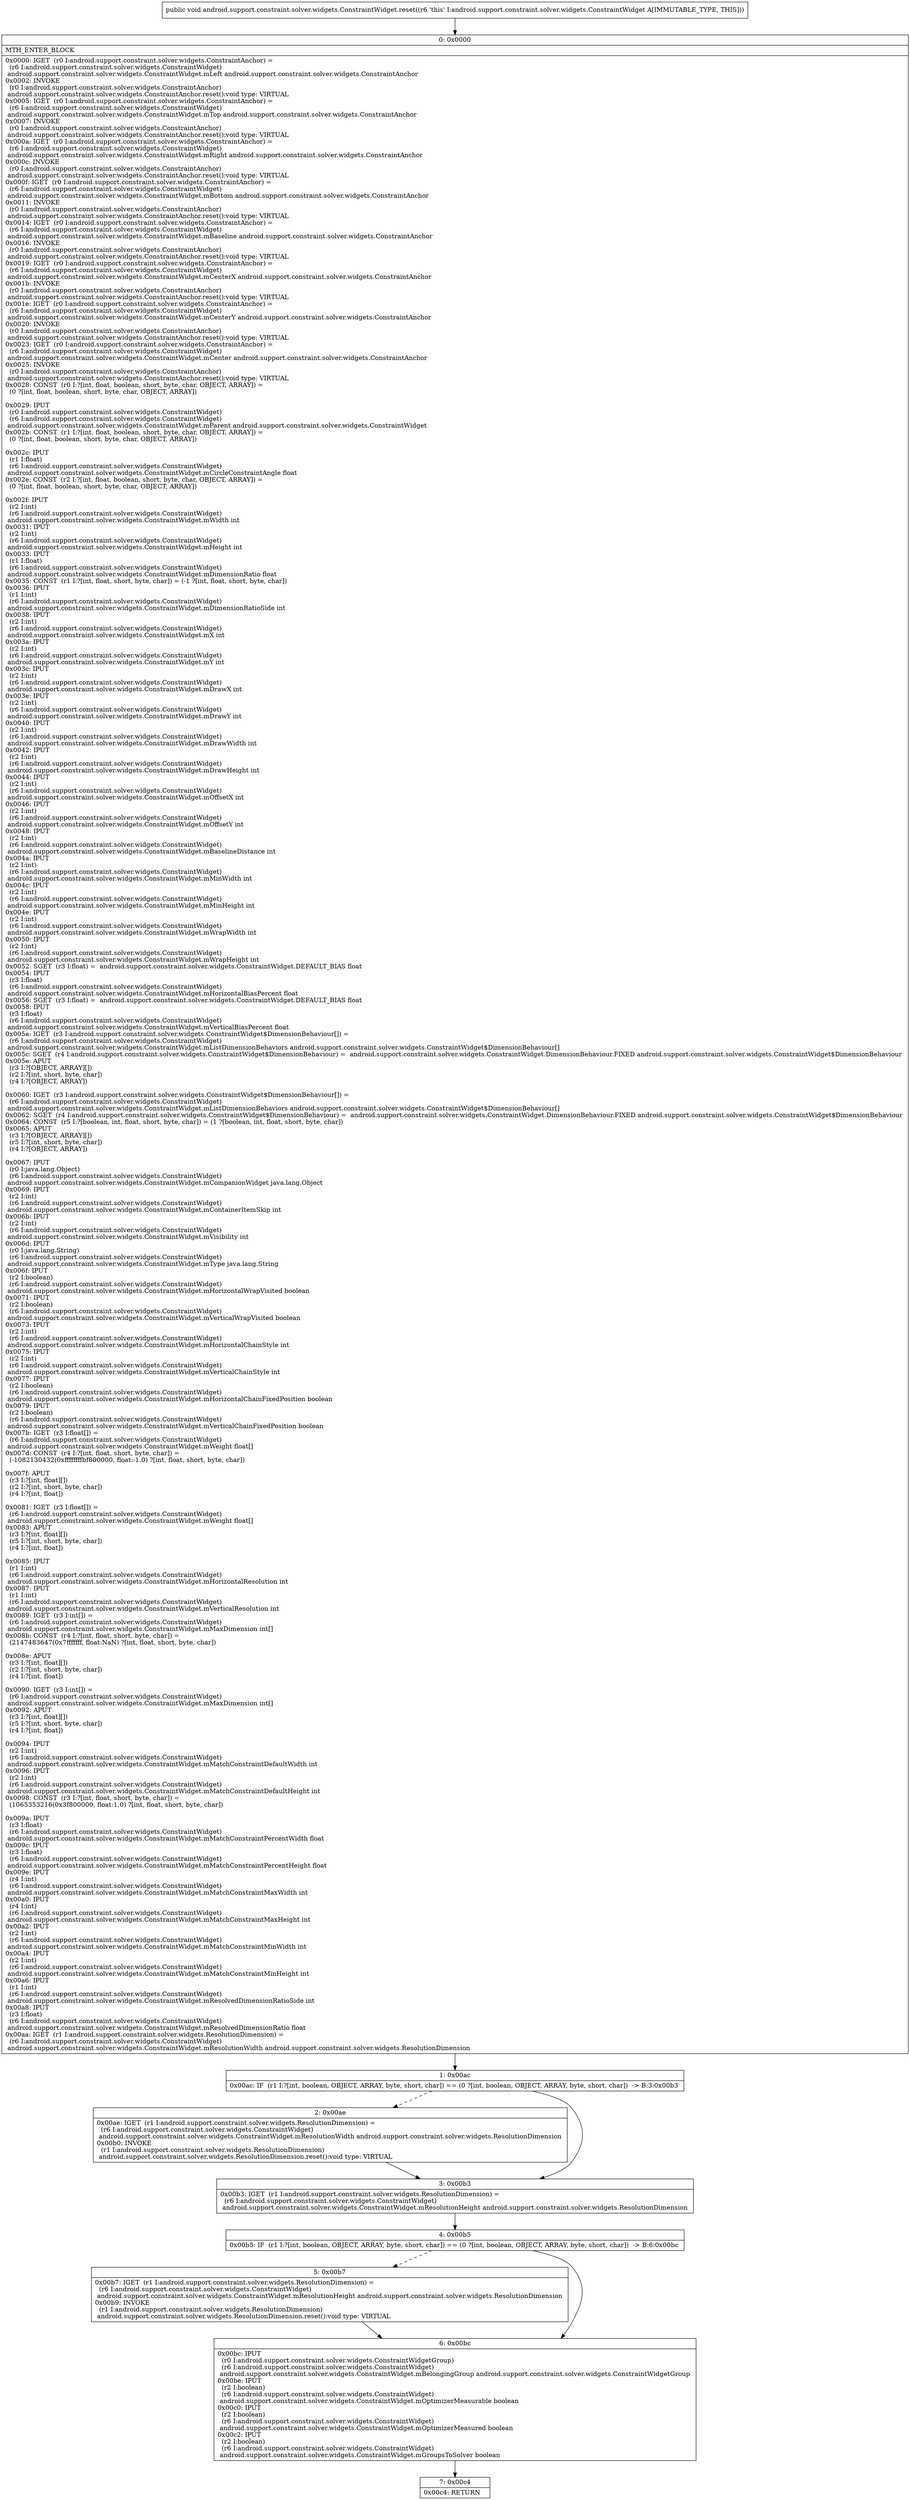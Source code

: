 digraph "CFG forandroid.support.constraint.solver.widgets.ConstraintWidget.reset()V" {
Node_0 [shape=record,label="{0\:\ 0x0000|MTH_ENTER_BLOCK\l|0x0000: IGET  (r0 I:android.support.constraint.solver.widgets.ConstraintAnchor) = \l  (r6 I:android.support.constraint.solver.widgets.ConstraintWidget)\l android.support.constraint.solver.widgets.ConstraintWidget.mLeft android.support.constraint.solver.widgets.ConstraintAnchor \l0x0002: INVOKE  \l  (r0 I:android.support.constraint.solver.widgets.ConstraintAnchor)\l android.support.constraint.solver.widgets.ConstraintAnchor.reset():void type: VIRTUAL \l0x0005: IGET  (r0 I:android.support.constraint.solver.widgets.ConstraintAnchor) = \l  (r6 I:android.support.constraint.solver.widgets.ConstraintWidget)\l android.support.constraint.solver.widgets.ConstraintWidget.mTop android.support.constraint.solver.widgets.ConstraintAnchor \l0x0007: INVOKE  \l  (r0 I:android.support.constraint.solver.widgets.ConstraintAnchor)\l android.support.constraint.solver.widgets.ConstraintAnchor.reset():void type: VIRTUAL \l0x000a: IGET  (r0 I:android.support.constraint.solver.widgets.ConstraintAnchor) = \l  (r6 I:android.support.constraint.solver.widgets.ConstraintWidget)\l android.support.constraint.solver.widgets.ConstraintWidget.mRight android.support.constraint.solver.widgets.ConstraintAnchor \l0x000c: INVOKE  \l  (r0 I:android.support.constraint.solver.widgets.ConstraintAnchor)\l android.support.constraint.solver.widgets.ConstraintAnchor.reset():void type: VIRTUAL \l0x000f: IGET  (r0 I:android.support.constraint.solver.widgets.ConstraintAnchor) = \l  (r6 I:android.support.constraint.solver.widgets.ConstraintWidget)\l android.support.constraint.solver.widgets.ConstraintWidget.mBottom android.support.constraint.solver.widgets.ConstraintAnchor \l0x0011: INVOKE  \l  (r0 I:android.support.constraint.solver.widgets.ConstraintAnchor)\l android.support.constraint.solver.widgets.ConstraintAnchor.reset():void type: VIRTUAL \l0x0014: IGET  (r0 I:android.support.constraint.solver.widgets.ConstraintAnchor) = \l  (r6 I:android.support.constraint.solver.widgets.ConstraintWidget)\l android.support.constraint.solver.widgets.ConstraintWidget.mBaseline android.support.constraint.solver.widgets.ConstraintAnchor \l0x0016: INVOKE  \l  (r0 I:android.support.constraint.solver.widgets.ConstraintAnchor)\l android.support.constraint.solver.widgets.ConstraintAnchor.reset():void type: VIRTUAL \l0x0019: IGET  (r0 I:android.support.constraint.solver.widgets.ConstraintAnchor) = \l  (r6 I:android.support.constraint.solver.widgets.ConstraintWidget)\l android.support.constraint.solver.widgets.ConstraintWidget.mCenterX android.support.constraint.solver.widgets.ConstraintAnchor \l0x001b: INVOKE  \l  (r0 I:android.support.constraint.solver.widgets.ConstraintAnchor)\l android.support.constraint.solver.widgets.ConstraintAnchor.reset():void type: VIRTUAL \l0x001e: IGET  (r0 I:android.support.constraint.solver.widgets.ConstraintAnchor) = \l  (r6 I:android.support.constraint.solver.widgets.ConstraintWidget)\l android.support.constraint.solver.widgets.ConstraintWidget.mCenterY android.support.constraint.solver.widgets.ConstraintAnchor \l0x0020: INVOKE  \l  (r0 I:android.support.constraint.solver.widgets.ConstraintAnchor)\l android.support.constraint.solver.widgets.ConstraintAnchor.reset():void type: VIRTUAL \l0x0023: IGET  (r0 I:android.support.constraint.solver.widgets.ConstraintAnchor) = \l  (r6 I:android.support.constraint.solver.widgets.ConstraintWidget)\l android.support.constraint.solver.widgets.ConstraintWidget.mCenter android.support.constraint.solver.widgets.ConstraintAnchor \l0x0025: INVOKE  \l  (r0 I:android.support.constraint.solver.widgets.ConstraintAnchor)\l android.support.constraint.solver.widgets.ConstraintAnchor.reset():void type: VIRTUAL \l0x0028: CONST  (r0 I:?[int, float, boolean, short, byte, char, OBJECT, ARRAY]) = \l  (0 ?[int, float, boolean, short, byte, char, OBJECT, ARRAY])\l \l0x0029: IPUT  \l  (r0 I:android.support.constraint.solver.widgets.ConstraintWidget)\l  (r6 I:android.support.constraint.solver.widgets.ConstraintWidget)\l android.support.constraint.solver.widgets.ConstraintWidget.mParent android.support.constraint.solver.widgets.ConstraintWidget \l0x002b: CONST  (r1 I:?[int, float, boolean, short, byte, char, OBJECT, ARRAY]) = \l  (0 ?[int, float, boolean, short, byte, char, OBJECT, ARRAY])\l \l0x002c: IPUT  \l  (r1 I:float)\l  (r6 I:android.support.constraint.solver.widgets.ConstraintWidget)\l android.support.constraint.solver.widgets.ConstraintWidget.mCircleConstraintAngle float \l0x002e: CONST  (r2 I:?[int, float, boolean, short, byte, char, OBJECT, ARRAY]) = \l  (0 ?[int, float, boolean, short, byte, char, OBJECT, ARRAY])\l \l0x002f: IPUT  \l  (r2 I:int)\l  (r6 I:android.support.constraint.solver.widgets.ConstraintWidget)\l android.support.constraint.solver.widgets.ConstraintWidget.mWidth int \l0x0031: IPUT  \l  (r2 I:int)\l  (r6 I:android.support.constraint.solver.widgets.ConstraintWidget)\l android.support.constraint.solver.widgets.ConstraintWidget.mHeight int \l0x0033: IPUT  \l  (r1 I:float)\l  (r6 I:android.support.constraint.solver.widgets.ConstraintWidget)\l android.support.constraint.solver.widgets.ConstraintWidget.mDimensionRatio float \l0x0035: CONST  (r1 I:?[int, float, short, byte, char]) = (\-1 ?[int, float, short, byte, char]) \l0x0036: IPUT  \l  (r1 I:int)\l  (r6 I:android.support.constraint.solver.widgets.ConstraintWidget)\l android.support.constraint.solver.widgets.ConstraintWidget.mDimensionRatioSide int \l0x0038: IPUT  \l  (r2 I:int)\l  (r6 I:android.support.constraint.solver.widgets.ConstraintWidget)\l android.support.constraint.solver.widgets.ConstraintWidget.mX int \l0x003a: IPUT  \l  (r2 I:int)\l  (r6 I:android.support.constraint.solver.widgets.ConstraintWidget)\l android.support.constraint.solver.widgets.ConstraintWidget.mY int \l0x003c: IPUT  \l  (r2 I:int)\l  (r6 I:android.support.constraint.solver.widgets.ConstraintWidget)\l android.support.constraint.solver.widgets.ConstraintWidget.mDrawX int \l0x003e: IPUT  \l  (r2 I:int)\l  (r6 I:android.support.constraint.solver.widgets.ConstraintWidget)\l android.support.constraint.solver.widgets.ConstraintWidget.mDrawY int \l0x0040: IPUT  \l  (r2 I:int)\l  (r6 I:android.support.constraint.solver.widgets.ConstraintWidget)\l android.support.constraint.solver.widgets.ConstraintWidget.mDrawWidth int \l0x0042: IPUT  \l  (r2 I:int)\l  (r6 I:android.support.constraint.solver.widgets.ConstraintWidget)\l android.support.constraint.solver.widgets.ConstraintWidget.mDrawHeight int \l0x0044: IPUT  \l  (r2 I:int)\l  (r6 I:android.support.constraint.solver.widgets.ConstraintWidget)\l android.support.constraint.solver.widgets.ConstraintWidget.mOffsetX int \l0x0046: IPUT  \l  (r2 I:int)\l  (r6 I:android.support.constraint.solver.widgets.ConstraintWidget)\l android.support.constraint.solver.widgets.ConstraintWidget.mOffsetY int \l0x0048: IPUT  \l  (r2 I:int)\l  (r6 I:android.support.constraint.solver.widgets.ConstraintWidget)\l android.support.constraint.solver.widgets.ConstraintWidget.mBaselineDistance int \l0x004a: IPUT  \l  (r2 I:int)\l  (r6 I:android.support.constraint.solver.widgets.ConstraintWidget)\l android.support.constraint.solver.widgets.ConstraintWidget.mMinWidth int \l0x004c: IPUT  \l  (r2 I:int)\l  (r6 I:android.support.constraint.solver.widgets.ConstraintWidget)\l android.support.constraint.solver.widgets.ConstraintWidget.mMinHeight int \l0x004e: IPUT  \l  (r2 I:int)\l  (r6 I:android.support.constraint.solver.widgets.ConstraintWidget)\l android.support.constraint.solver.widgets.ConstraintWidget.mWrapWidth int \l0x0050: IPUT  \l  (r2 I:int)\l  (r6 I:android.support.constraint.solver.widgets.ConstraintWidget)\l android.support.constraint.solver.widgets.ConstraintWidget.mWrapHeight int \l0x0052: SGET  (r3 I:float) =  android.support.constraint.solver.widgets.ConstraintWidget.DEFAULT_BIAS float \l0x0054: IPUT  \l  (r3 I:float)\l  (r6 I:android.support.constraint.solver.widgets.ConstraintWidget)\l android.support.constraint.solver.widgets.ConstraintWidget.mHorizontalBiasPercent float \l0x0056: SGET  (r3 I:float) =  android.support.constraint.solver.widgets.ConstraintWidget.DEFAULT_BIAS float \l0x0058: IPUT  \l  (r3 I:float)\l  (r6 I:android.support.constraint.solver.widgets.ConstraintWidget)\l android.support.constraint.solver.widgets.ConstraintWidget.mVerticalBiasPercent float \l0x005a: IGET  (r3 I:android.support.constraint.solver.widgets.ConstraintWidget$DimensionBehaviour[]) = \l  (r6 I:android.support.constraint.solver.widgets.ConstraintWidget)\l android.support.constraint.solver.widgets.ConstraintWidget.mListDimensionBehaviors android.support.constraint.solver.widgets.ConstraintWidget$DimensionBehaviour[] \l0x005c: SGET  (r4 I:android.support.constraint.solver.widgets.ConstraintWidget$DimensionBehaviour) =  android.support.constraint.solver.widgets.ConstraintWidget.DimensionBehaviour.FIXED android.support.constraint.solver.widgets.ConstraintWidget$DimensionBehaviour \l0x005e: APUT  \l  (r3 I:?[OBJECT, ARRAY][])\l  (r2 I:?[int, short, byte, char])\l  (r4 I:?[OBJECT, ARRAY])\l \l0x0060: IGET  (r3 I:android.support.constraint.solver.widgets.ConstraintWidget$DimensionBehaviour[]) = \l  (r6 I:android.support.constraint.solver.widgets.ConstraintWidget)\l android.support.constraint.solver.widgets.ConstraintWidget.mListDimensionBehaviors android.support.constraint.solver.widgets.ConstraintWidget$DimensionBehaviour[] \l0x0062: SGET  (r4 I:android.support.constraint.solver.widgets.ConstraintWidget$DimensionBehaviour) =  android.support.constraint.solver.widgets.ConstraintWidget.DimensionBehaviour.FIXED android.support.constraint.solver.widgets.ConstraintWidget$DimensionBehaviour \l0x0064: CONST  (r5 I:?[boolean, int, float, short, byte, char]) = (1 ?[boolean, int, float, short, byte, char]) \l0x0065: APUT  \l  (r3 I:?[OBJECT, ARRAY][])\l  (r5 I:?[int, short, byte, char])\l  (r4 I:?[OBJECT, ARRAY])\l \l0x0067: IPUT  \l  (r0 I:java.lang.Object)\l  (r6 I:android.support.constraint.solver.widgets.ConstraintWidget)\l android.support.constraint.solver.widgets.ConstraintWidget.mCompanionWidget java.lang.Object \l0x0069: IPUT  \l  (r2 I:int)\l  (r6 I:android.support.constraint.solver.widgets.ConstraintWidget)\l android.support.constraint.solver.widgets.ConstraintWidget.mContainerItemSkip int \l0x006b: IPUT  \l  (r2 I:int)\l  (r6 I:android.support.constraint.solver.widgets.ConstraintWidget)\l android.support.constraint.solver.widgets.ConstraintWidget.mVisibility int \l0x006d: IPUT  \l  (r0 I:java.lang.String)\l  (r6 I:android.support.constraint.solver.widgets.ConstraintWidget)\l android.support.constraint.solver.widgets.ConstraintWidget.mType java.lang.String \l0x006f: IPUT  \l  (r2 I:boolean)\l  (r6 I:android.support.constraint.solver.widgets.ConstraintWidget)\l android.support.constraint.solver.widgets.ConstraintWidget.mHorizontalWrapVisited boolean \l0x0071: IPUT  \l  (r2 I:boolean)\l  (r6 I:android.support.constraint.solver.widgets.ConstraintWidget)\l android.support.constraint.solver.widgets.ConstraintWidget.mVerticalWrapVisited boolean \l0x0073: IPUT  \l  (r2 I:int)\l  (r6 I:android.support.constraint.solver.widgets.ConstraintWidget)\l android.support.constraint.solver.widgets.ConstraintWidget.mHorizontalChainStyle int \l0x0075: IPUT  \l  (r2 I:int)\l  (r6 I:android.support.constraint.solver.widgets.ConstraintWidget)\l android.support.constraint.solver.widgets.ConstraintWidget.mVerticalChainStyle int \l0x0077: IPUT  \l  (r2 I:boolean)\l  (r6 I:android.support.constraint.solver.widgets.ConstraintWidget)\l android.support.constraint.solver.widgets.ConstraintWidget.mHorizontalChainFixedPosition boolean \l0x0079: IPUT  \l  (r2 I:boolean)\l  (r6 I:android.support.constraint.solver.widgets.ConstraintWidget)\l android.support.constraint.solver.widgets.ConstraintWidget.mVerticalChainFixedPosition boolean \l0x007b: IGET  (r3 I:float[]) = \l  (r6 I:android.support.constraint.solver.widgets.ConstraintWidget)\l android.support.constraint.solver.widgets.ConstraintWidget.mWeight float[] \l0x007d: CONST  (r4 I:?[int, float, short, byte, char]) = \l  (\-1082130432(0xffffffffbf800000, float:\-1.0) ?[int, float, short, byte, char])\l \l0x007f: APUT  \l  (r3 I:?[int, float][])\l  (r2 I:?[int, short, byte, char])\l  (r4 I:?[int, float])\l \l0x0081: IGET  (r3 I:float[]) = \l  (r6 I:android.support.constraint.solver.widgets.ConstraintWidget)\l android.support.constraint.solver.widgets.ConstraintWidget.mWeight float[] \l0x0083: APUT  \l  (r3 I:?[int, float][])\l  (r5 I:?[int, short, byte, char])\l  (r4 I:?[int, float])\l \l0x0085: IPUT  \l  (r1 I:int)\l  (r6 I:android.support.constraint.solver.widgets.ConstraintWidget)\l android.support.constraint.solver.widgets.ConstraintWidget.mHorizontalResolution int \l0x0087: IPUT  \l  (r1 I:int)\l  (r6 I:android.support.constraint.solver.widgets.ConstraintWidget)\l android.support.constraint.solver.widgets.ConstraintWidget.mVerticalResolution int \l0x0089: IGET  (r3 I:int[]) = \l  (r6 I:android.support.constraint.solver.widgets.ConstraintWidget)\l android.support.constraint.solver.widgets.ConstraintWidget.mMaxDimension int[] \l0x008b: CONST  (r4 I:?[int, float, short, byte, char]) = \l  (2147483647(0x7fffffff, float:NaN) ?[int, float, short, byte, char])\l \l0x008e: APUT  \l  (r3 I:?[int, float][])\l  (r2 I:?[int, short, byte, char])\l  (r4 I:?[int, float])\l \l0x0090: IGET  (r3 I:int[]) = \l  (r6 I:android.support.constraint.solver.widgets.ConstraintWidget)\l android.support.constraint.solver.widgets.ConstraintWidget.mMaxDimension int[] \l0x0092: APUT  \l  (r3 I:?[int, float][])\l  (r5 I:?[int, short, byte, char])\l  (r4 I:?[int, float])\l \l0x0094: IPUT  \l  (r2 I:int)\l  (r6 I:android.support.constraint.solver.widgets.ConstraintWidget)\l android.support.constraint.solver.widgets.ConstraintWidget.mMatchConstraintDefaultWidth int \l0x0096: IPUT  \l  (r2 I:int)\l  (r6 I:android.support.constraint.solver.widgets.ConstraintWidget)\l android.support.constraint.solver.widgets.ConstraintWidget.mMatchConstraintDefaultHeight int \l0x0098: CONST  (r3 I:?[int, float, short, byte, char]) = \l  (1065353216(0x3f800000, float:1.0) ?[int, float, short, byte, char])\l \l0x009a: IPUT  \l  (r3 I:float)\l  (r6 I:android.support.constraint.solver.widgets.ConstraintWidget)\l android.support.constraint.solver.widgets.ConstraintWidget.mMatchConstraintPercentWidth float \l0x009c: IPUT  \l  (r3 I:float)\l  (r6 I:android.support.constraint.solver.widgets.ConstraintWidget)\l android.support.constraint.solver.widgets.ConstraintWidget.mMatchConstraintPercentHeight float \l0x009e: IPUT  \l  (r4 I:int)\l  (r6 I:android.support.constraint.solver.widgets.ConstraintWidget)\l android.support.constraint.solver.widgets.ConstraintWidget.mMatchConstraintMaxWidth int \l0x00a0: IPUT  \l  (r4 I:int)\l  (r6 I:android.support.constraint.solver.widgets.ConstraintWidget)\l android.support.constraint.solver.widgets.ConstraintWidget.mMatchConstraintMaxHeight int \l0x00a2: IPUT  \l  (r2 I:int)\l  (r6 I:android.support.constraint.solver.widgets.ConstraintWidget)\l android.support.constraint.solver.widgets.ConstraintWidget.mMatchConstraintMinWidth int \l0x00a4: IPUT  \l  (r2 I:int)\l  (r6 I:android.support.constraint.solver.widgets.ConstraintWidget)\l android.support.constraint.solver.widgets.ConstraintWidget.mMatchConstraintMinHeight int \l0x00a6: IPUT  \l  (r1 I:int)\l  (r6 I:android.support.constraint.solver.widgets.ConstraintWidget)\l android.support.constraint.solver.widgets.ConstraintWidget.mResolvedDimensionRatioSide int \l0x00a8: IPUT  \l  (r3 I:float)\l  (r6 I:android.support.constraint.solver.widgets.ConstraintWidget)\l android.support.constraint.solver.widgets.ConstraintWidget.mResolvedDimensionRatio float \l0x00aa: IGET  (r1 I:android.support.constraint.solver.widgets.ResolutionDimension) = \l  (r6 I:android.support.constraint.solver.widgets.ConstraintWidget)\l android.support.constraint.solver.widgets.ConstraintWidget.mResolutionWidth android.support.constraint.solver.widgets.ResolutionDimension \l}"];
Node_1 [shape=record,label="{1\:\ 0x00ac|0x00ac: IF  (r1 I:?[int, boolean, OBJECT, ARRAY, byte, short, char]) == (0 ?[int, boolean, OBJECT, ARRAY, byte, short, char])  \-\> B:3:0x00b3 \l}"];
Node_2 [shape=record,label="{2\:\ 0x00ae|0x00ae: IGET  (r1 I:android.support.constraint.solver.widgets.ResolutionDimension) = \l  (r6 I:android.support.constraint.solver.widgets.ConstraintWidget)\l android.support.constraint.solver.widgets.ConstraintWidget.mResolutionWidth android.support.constraint.solver.widgets.ResolutionDimension \l0x00b0: INVOKE  \l  (r1 I:android.support.constraint.solver.widgets.ResolutionDimension)\l android.support.constraint.solver.widgets.ResolutionDimension.reset():void type: VIRTUAL \l}"];
Node_3 [shape=record,label="{3\:\ 0x00b3|0x00b3: IGET  (r1 I:android.support.constraint.solver.widgets.ResolutionDimension) = \l  (r6 I:android.support.constraint.solver.widgets.ConstraintWidget)\l android.support.constraint.solver.widgets.ConstraintWidget.mResolutionHeight android.support.constraint.solver.widgets.ResolutionDimension \l}"];
Node_4 [shape=record,label="{4\:\ 0x00b5|0x00b5: IF  (r1 I:?[int, boolean, OBJECT, ARRAY, byte, short, char]) == (0 ?[int, boolean, OBJECT, ARRAY, byte, short, char])  \-\> B:6:0x00bc \l}"];
Node_5 [shape=record,label="{5\:\ 0x00b7|0x00b7: IGET  (r1 I:android.support.constraint.solver.widgets.ResolutionDimension) = \l  (r6 I:android.support.constraint.solver.widgets.ConstraintWidget)\l android.support.constraint.solver.widgets.ConstraintWidget.mResolutionHeight android.support.constraint.solver.widgets.ResolutionDimension \l0x00b9: INVOKE  \l  (r1 I:android.support.constraint.solver.widgets.ResolutionDimension)\l android.support.constraint.solver.widgets.ResolutionDimension.reset():void type: VIRTUAL \l}"];
Node_6 [shape=record,label="{6\:\ 0x00bc|0x00bc: IPUT  \l  (r0 I:android.support.constraint.solver.widgets.ConstraintWidgetGroup)\l  (r6 I:android.support.constraint.solver.widgets.ConstraintWidget)\l android.support.constraint.solver.widgets.ConstraintWidget.mBelongingGroup android.support.constraint.solver.widgets.ConstraintWidgetGroup \l0x00be: IPUT  \l  (r2 I:boolean)\l  (r6 I:android.support.constraint.solver.widgets.ConstraintWidget)\l android.support.constraint.solver.widgets.ConstraintWidget.mOptimizerMeasurable boolean \l0x00c0: IPUT  \l  (r2 I:boolean)\l  (r6 I:android.support.constraint.solver.widgets.ConstraintWidget)\l android.support.constraint.solver.widgets.ConstraintWidget.mOptimizerMeasured boolean \l0x00c2: IPUT  \l  (r2 I:boolean)\l  (r6 I:android.support.constraint.solver.widgets.ConstraintWidget)\l android.support.constraint.solver.widgets.ConstraintWidget.mGroupsToSolver boolean \l}"];
Node_7 [shape=record,label="{7\:\ 0x00c4|0x00c4: RETURN   \l}"];
MethodNode[shape=record,label="{public void android.support.constraint.solver.widgets.ConstraintWidget.reset((r6 'this' I:android.support.constraint.solver.widgets.ConstraintWidget A[IMMUTABLE_TYPE, THIS])) }"];
MethodNode -> Node_0;
Node_0 -> Node_1;
Node_1 -> Node_2[style=dashed];
Node_1 -> Node_3;
Node_2 -> Node_3;
Node_3 -> Node_4;
Node_4 -> Node_5[style=dashed];
Node_4 -> Node_6;
Node_5 -> Node_6;
Node_6 -> Node_7;
}

